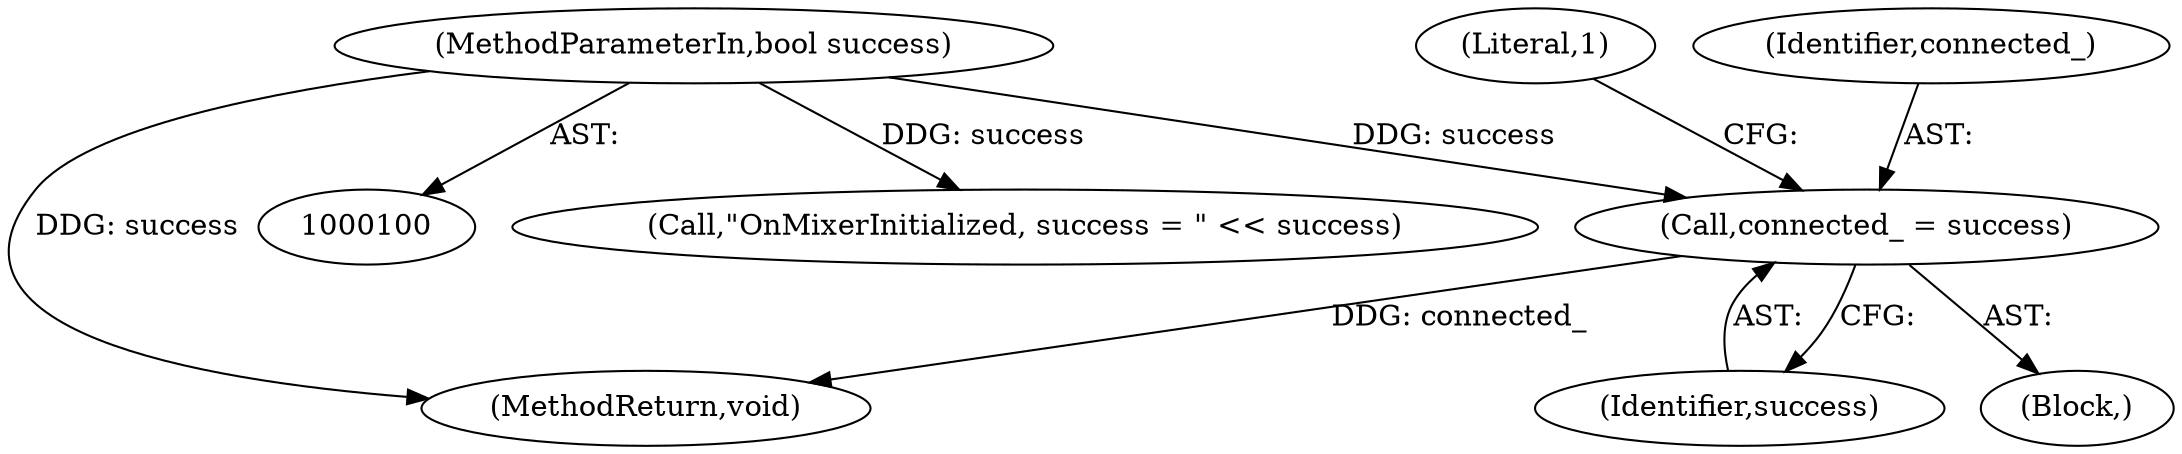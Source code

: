 digraph "0_Chrome_51dfe5e3b332bcea02fb4d4c7493ae841106dd9b_1@API" {
"1000103" [label="(Call,connected_ = success)"];
"1000101" [label="(MethodParameterIn,bool success)"];
"1000109" [label="(Call,\"OnMixerInitialized, success = \" << success)"];
"1000105" [label="(Identifier,success)"];
"1000141" [label="(MethodReturn,void)"];
"1000108" [label="(Literal,1)"];
"1000104" [label="(Identifier,connected_)"];
"1000102" [label="(Block,)"];
"1000103" [label="(Call,connected_ = success)"];
"1000101" [label="(MethodParameterIn,bool success)"];
"1000103" -> "1000102"  [label="AST: "];
"1000103" -> "1000105"  [label="CFG: "];
"1000104" -> "1000103"  [label="AST: "];
"1000105" -> "1000103"  [label="AST: "];
"1000108" -> "1000103"  [label="CFG: "];
"1000103" -> "1000141"  [label="DDG: connected_"];
"1000101" -> "1000103"  [label="DDG: success"];
"1000101" -> "1000100"  [label="AST: "];
"1000101" -> "1000141"  [label="DDG: success"];
"1000101" -> "1000109"  [label="DDG: success"];
}
